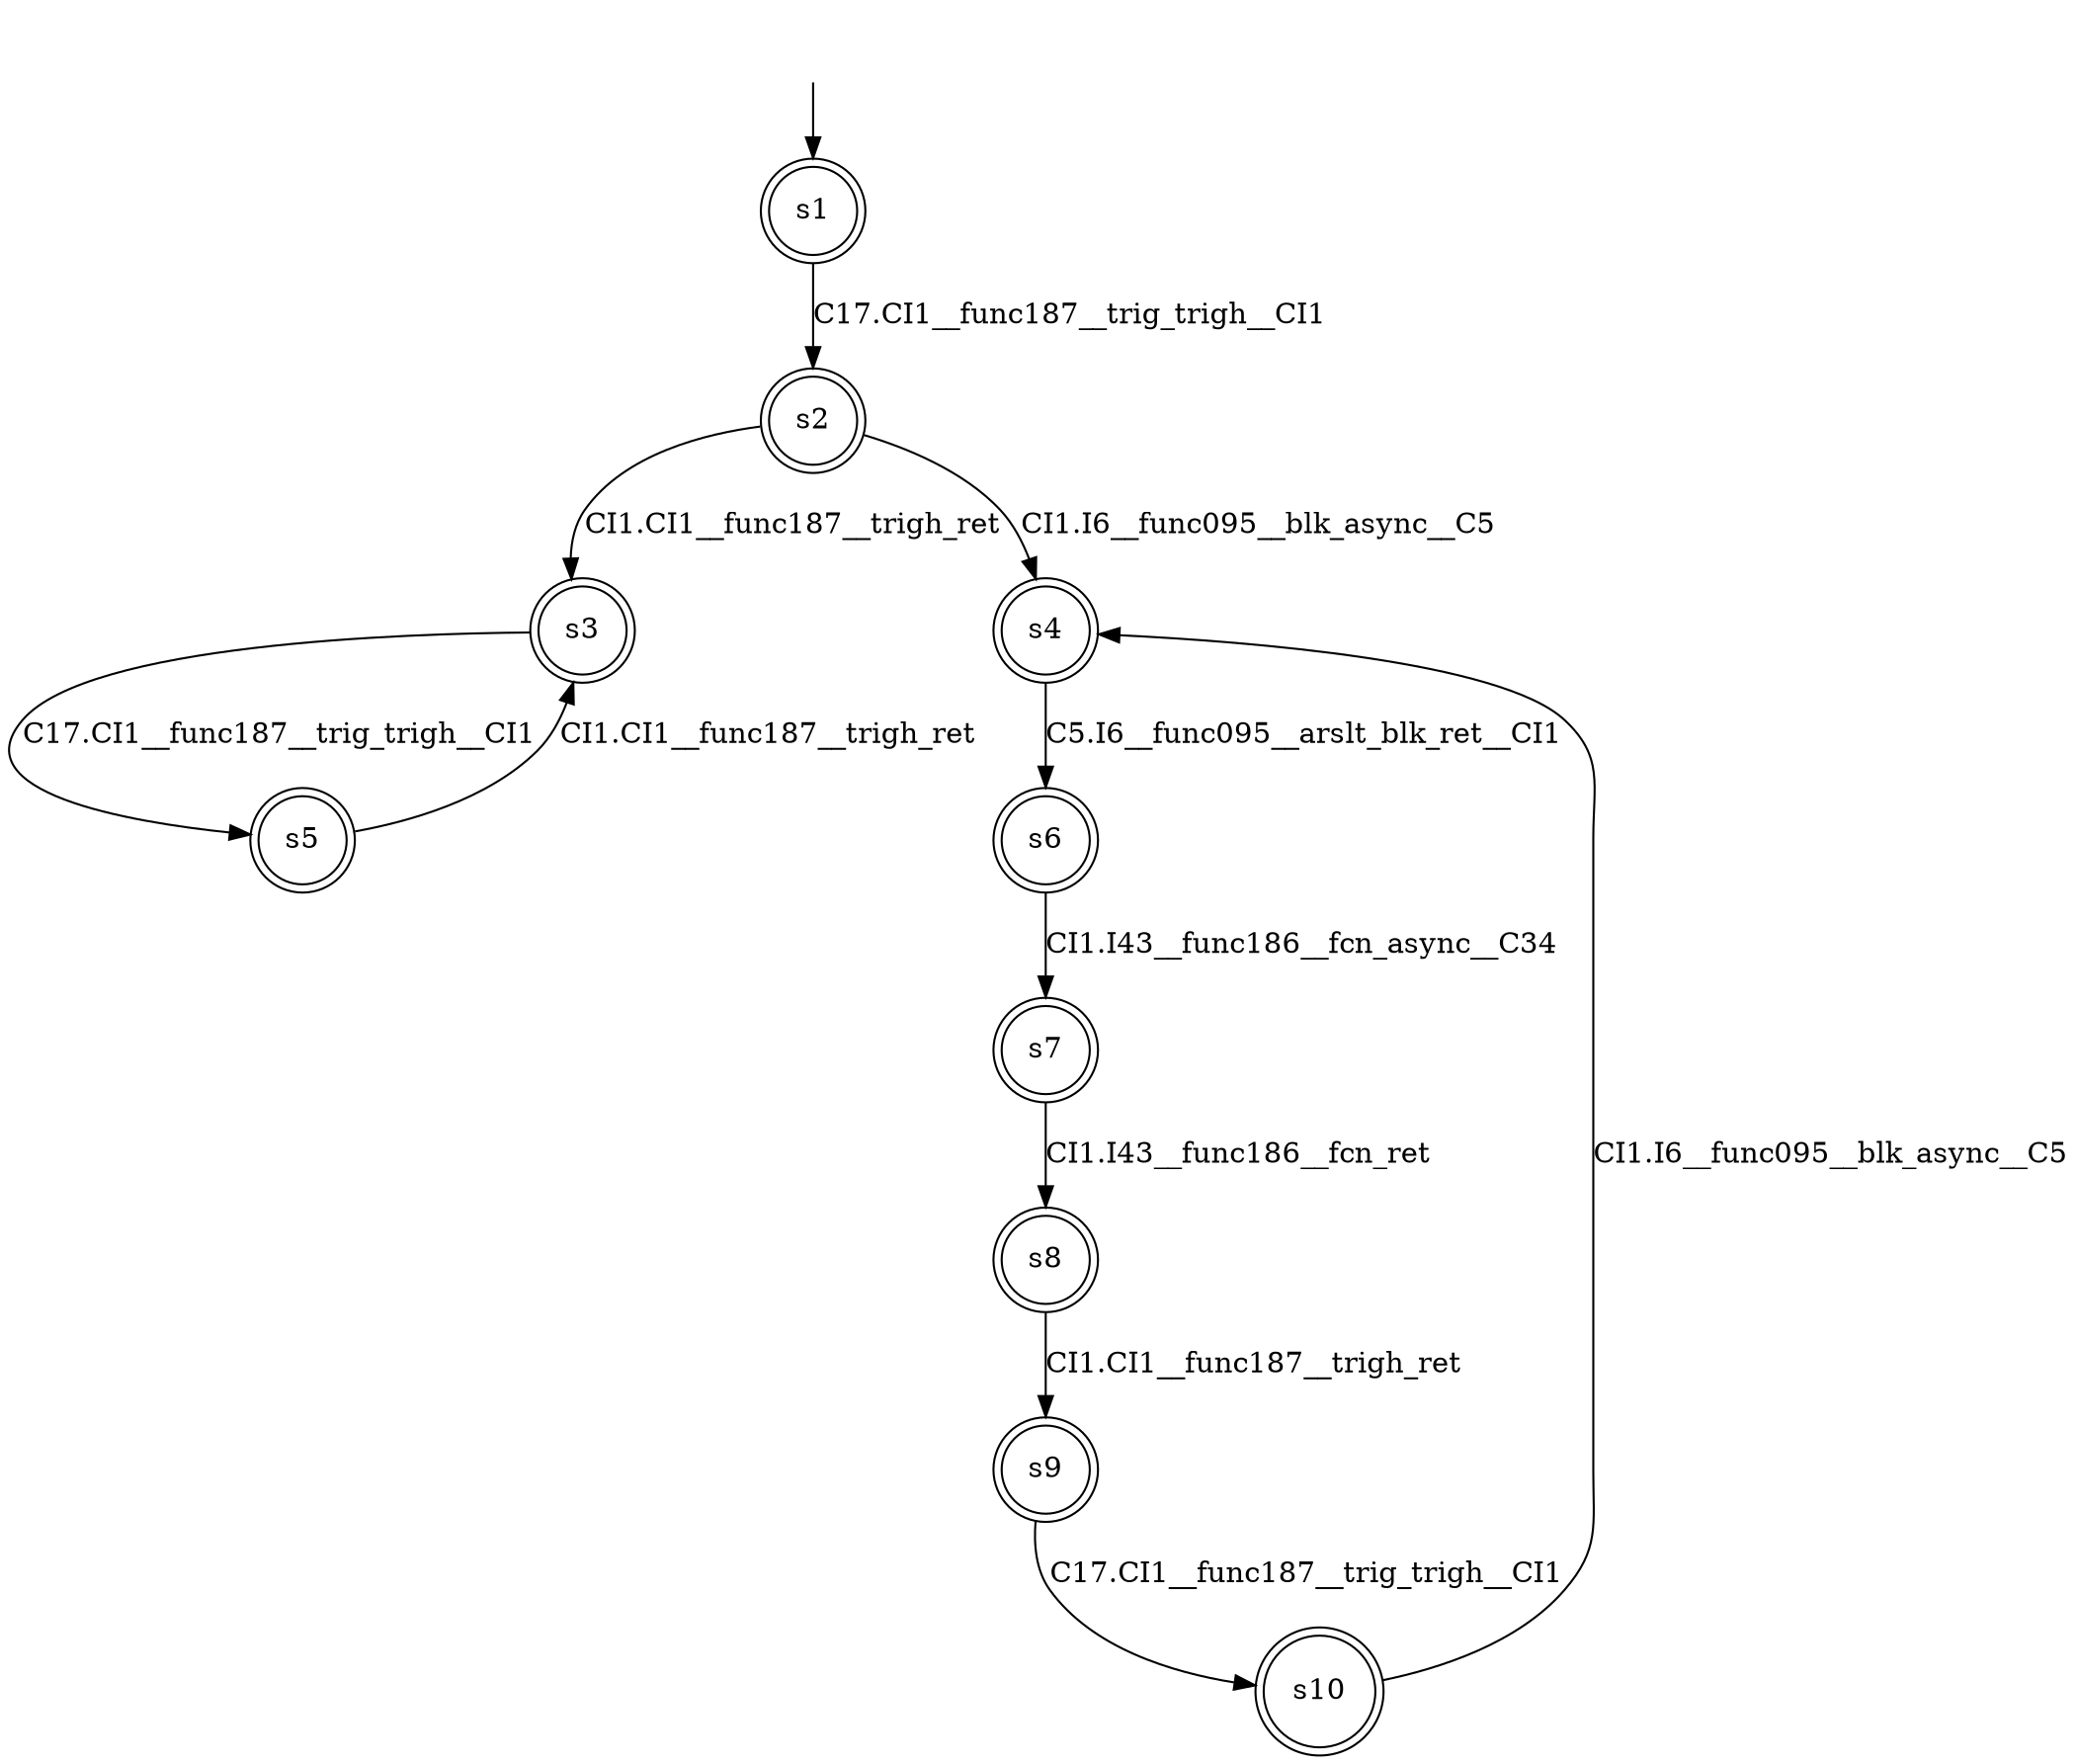 digraph automaton {
	1 [label=<s1> shape="doublecircle"];
	2 [label=<s2> shape="doublecircle"];
	3 [label=<s3> shape="doublecircle"];
	4 [label=<s4> shape="doublecircle"];
	5 [label=<s5> shape="doublecircle"];
	6 [label=<s6> shape="doublecircle"];
	7 [label=<s7> shape="doublecircle"];
	8 [label=<s8> shape="doublecircle"];
	9 [label=<s9> shape="doublecircle"];
	10 [label=<s10> shape="doublecircle"];
	__init1 [label=<> shape="none"];
	__init1 -> 1;
	1 -> 2 [label=<C17.CI1__func187__trig_trigh__CI1> id="1-0-2"];
	2 -> 3 [label=<CI1.CI1__func187__trigh_ret> id="2-0-3"];
	2 -> 4 [label=<CI1.I6__func095__blk_async__C5> id="2-1-4"];
	3 -> 5 [label=<C17.CI1__func187__trig_trigh__CI1> id="3-0-5"];
	4 -> 6 [label=<C5.I6__func095__arslt_blk_ret__CI1> id="4-0-6"];
	5 -> 3 [label=<CI1.CI1__func187__trigh_ret> id="5-0-3"];
	6 -> 7 [label=<CI1.I43__func186__fcn_async__C34> id="6-0-7"];
	7 -> 8 [label=<CI1.I43__func186__fcn_ret> id="7-0-8"];
	8 -> 9 [label=<CI1.CI1__func187__trigh_ret> id="8-0-9"];
	9 -> 10 [label=<C17.CI1__func187__trig_trigh__CI1> id="9-0-10"];
	10 -> 4 [label=<CI1.I6__func095__blk_async__C5> id="10-0-4"];
}
